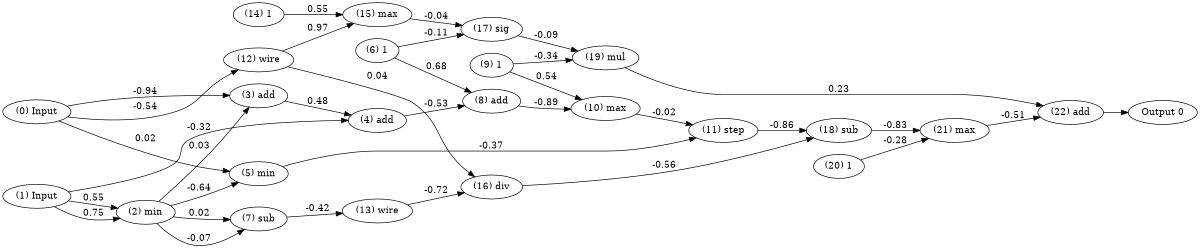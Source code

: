 digraph NeuralNetwork {
rankdir=LR;
size="8,6";
center = true;
node0 [label="(0) Input", color=black, labelfontcolor=black, fontcolor=black];
node1 [label="(1) Input", color=black, labelfontcolor=black, fontcolor=black];
node2 [label="(2) min", color=black, labelfontcolor=black, fontcolor=black];
node1 -> node2 [label="0.55", labelfontcolor=black, fontcolor=black, bold=true, color=black];
node1 -> node2 [label="0.75", labelfontcolor=black, fontcolor=black, bold=true, color=black];
node3 [label="(3) add", color=black, labelfontcolor=black, fontcolor=black];
node2 -> node3 [label="0.03", labelfontcolor=black, fontcolor=black, bold=true, color=black];
node0 -> node3 [label="-0.94", labelfontcolor=black, fontcolor=black, bold=true, color=black];
node4 [label="(4) add", color=black, labelfontcolor=black, fontcolor=black];
node1 -> node4 [label="-0.32", labelfontcolor=black, fontcolor=black, bold=true, color=black];
node3 -> node4 [label="0.48", labelfontcolor=black, fontcolor=black, bold=true, color=black];
node5 [label="(5) min", color=black, labelfontcolor=black, fontcolor=black];
node2 -> node5 [label="-0.64", labelfontcolor=black, fontcolor=black, bold=true, color=black];
node0 -> node5 [label="0.02", labelfontcolor=black, fontcolor=black, bold=true, color=black];
node6 [label="(6) 1", color=black, labelfontcolor=black, fontcolor=black];
node7 [label="(7) sub", color=black, labelfontcolor=black, fontcolor=black];
node2 -> node7 [label="-0.07", labelfontcolor=black, fontcolor=black, bold=true, color=black];
node2 -> node7 [label="0.02", labelfontcolor=black, fontcolor=black, bold=true, color=black];
node8 [label="(8) add", color=black, labelfontcolor=black, fontcolor=black];
node6 -> node8 [label="0.68", labelfontcolor=black, fontcolor=black, bold=true, color=black];
node4 -> node8 [label="-0.53", labelfontcolor=black, fontcolor=black, bold=true, color=black];
node9 [label="(9) 1", color=black, labelfontcolor=black, fontcolor=black];
node10 [label="(10) max", color=black, labelfontcolor=black, fontcolor=black];
node9 -> node10 [label="0.54", labelfontcolor=black, fontcolor=black, bold=true, color=black];
node8 -> node10 [label="-0.89", labelfontcolor=black, fontcolor=black, bold=true, color=black];
node11 [label="(11) step", color=black, labelfontcolor=black, fontcolor=black];
node5 -> node11 [label="-0.37", labelfontcolor=black, fontcolor=black, bold=true, color=black];
node10 -> node11 [label="-0.02", labelfontcolor=black, fontcolor=black, bold=true, color=black];
node12 [label="(12) wire", color=black, labelfontcolor=black, fontcolor=black];
node0 -> node12 [label="-0.54", labelfontcolor=black, fontcolor=black, bold=true, color=black];
node13 [label="(13) wire", color=black, labelfontcolor=black, fontcolor=black];
node7 -> node13 [label="-0.42", labelfontcolor=black, fontcolor=black, bold=true, color=black];
node14 [label="(14) 1", color=black, labelfontcolor=black, fontcolor=black];
node15 [label="(15) max", color=black, labelfontcolor=black, fontcolor=black];
node14 -> node15 [label="0.55", labelfontcolor=black, fontcolor=black, bold=true, color=black];
node12 -> node15 [label="0.97", labelfontcolor=black, fontcolor=black, bold=true, color=black];
node16 [label="(16) div", color=black, labelfontcolor=black, fontcolor=black];
node13 -> node16 [label="-0.72", labelfontcolor=black, fontcolor=black, bold=true, color=black];
node12 -> node16 [label="0.04", labelfontcolor=black, fontcolor=black, bold=true, color=black];
node17 [label="(17) sig", color=black, labelfontcolor=black, fontcolor=black];
node15 -> node17 [label="-0.04", labelfontcolor=black, fontcolor=black, bold=true, color=black];
node6 -> node17 [label="-0.11", labelfontcolor=black, fontcolor=black, bold=true, color=black];
node18 [label="(18) sub", color=black, labelfontcolor=black, fontcolor=black];
node11 -> node18 [label="-0.86", labelfontcolor=black, fontcolor=black, bold=true, color=black];
node16 -> node18 [label="-0.56", labelfontcolor=black, fontcolor=black, bold=true, color=black];
node19 [label="(19) mul", color=black, labelfontcolor=black, fontcolor=black];
node17 -> node19 [label="-0.09", labelfontcolor=black, fontcolor=black, bold=true, color=black];
node9 -> node19 [label="-0.34", labelfontcolor=black, fontcolor=black, bold=true, color=black];
node20 [label="(20) 1", color=black, labelfontcolor=black, fontcolor=black];
node21 [label="(21) max", color=black, labelfontcolor=black, fontcolor=black];
node18 -> node21 [label="-0.83", labelfontcolor=black, fontcolor=black, bold=true, color=black];
node20 -> node21 [label="-0.28", labelfontcolor=black, fontcolor=black, bold=true, color=black];
node22 [label="(22) add", color=black, labelfontcolor=black, fontcolor=black];
node21 -> node22 [label="-0.51", labelfontcolor=black, fontcolor=black, bold=true, color=black];
node19 -> node22 [label="0.23", labelfontcolor=black, fontcolor=black, bold=true, color=black];
node23 [label="Output 0", color=black, labelfontcolor=black, fontcolor=black];
node22 -> node23 [labelfontcolor=black, fontcolor=black, bold=true, color=black];
{ rank = source; "node0"; "node1"; }
{ rank = max;"node23"; }
}